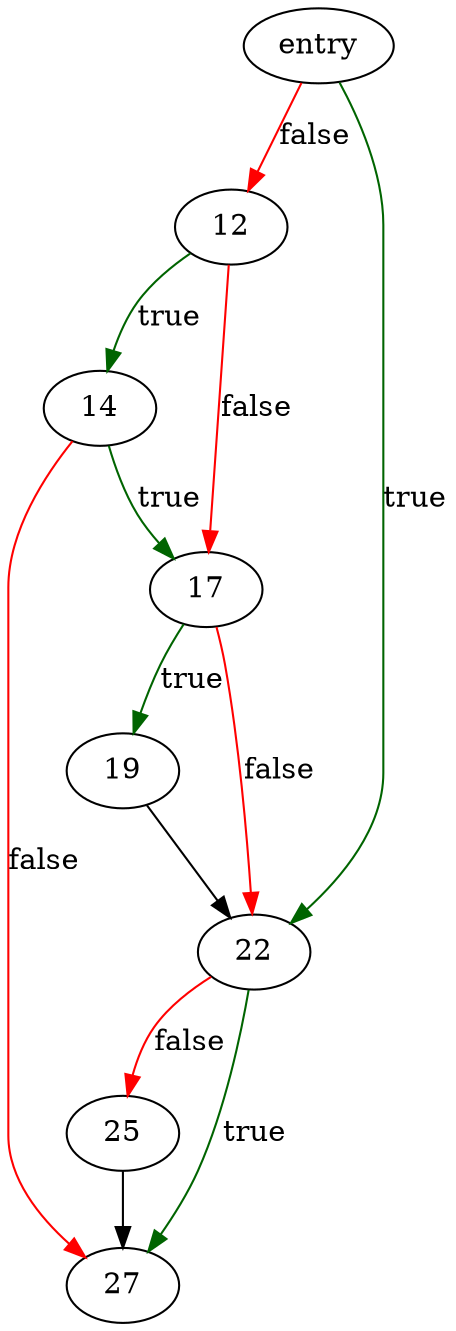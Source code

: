 digraph "xstrtold" {
	// Node definitions.
	4 [label=entry];
	12;
	14;
	17;
	19;
	22;
	25;
	27;

	// Edge definitions.
	4 -> 12 [
		color=red
		label=false
	];
	4 -> 22 [
		color=darkgreen
		label=true
	];
	12 -> 14 [
		color=darkgreen
		label=true
	];
	12 -> 17 [
		color=red
		label=false
	];
	14 -> 17 [
		color=darkgreen
		label=true
	];
	14 -> 27 [
		color=red
		label=false
	];
	17 -> 19 [
		color=darkgreen
		label=true
	];
	17 -> 22 [
		color=red
		label=false
	];
	19 -> 22;
	22 -> 25 [
		color=red
		label=false
	];
	22 -> 27 [
		color=darkgreen
		label=true
	];
	25 -> 27;
}